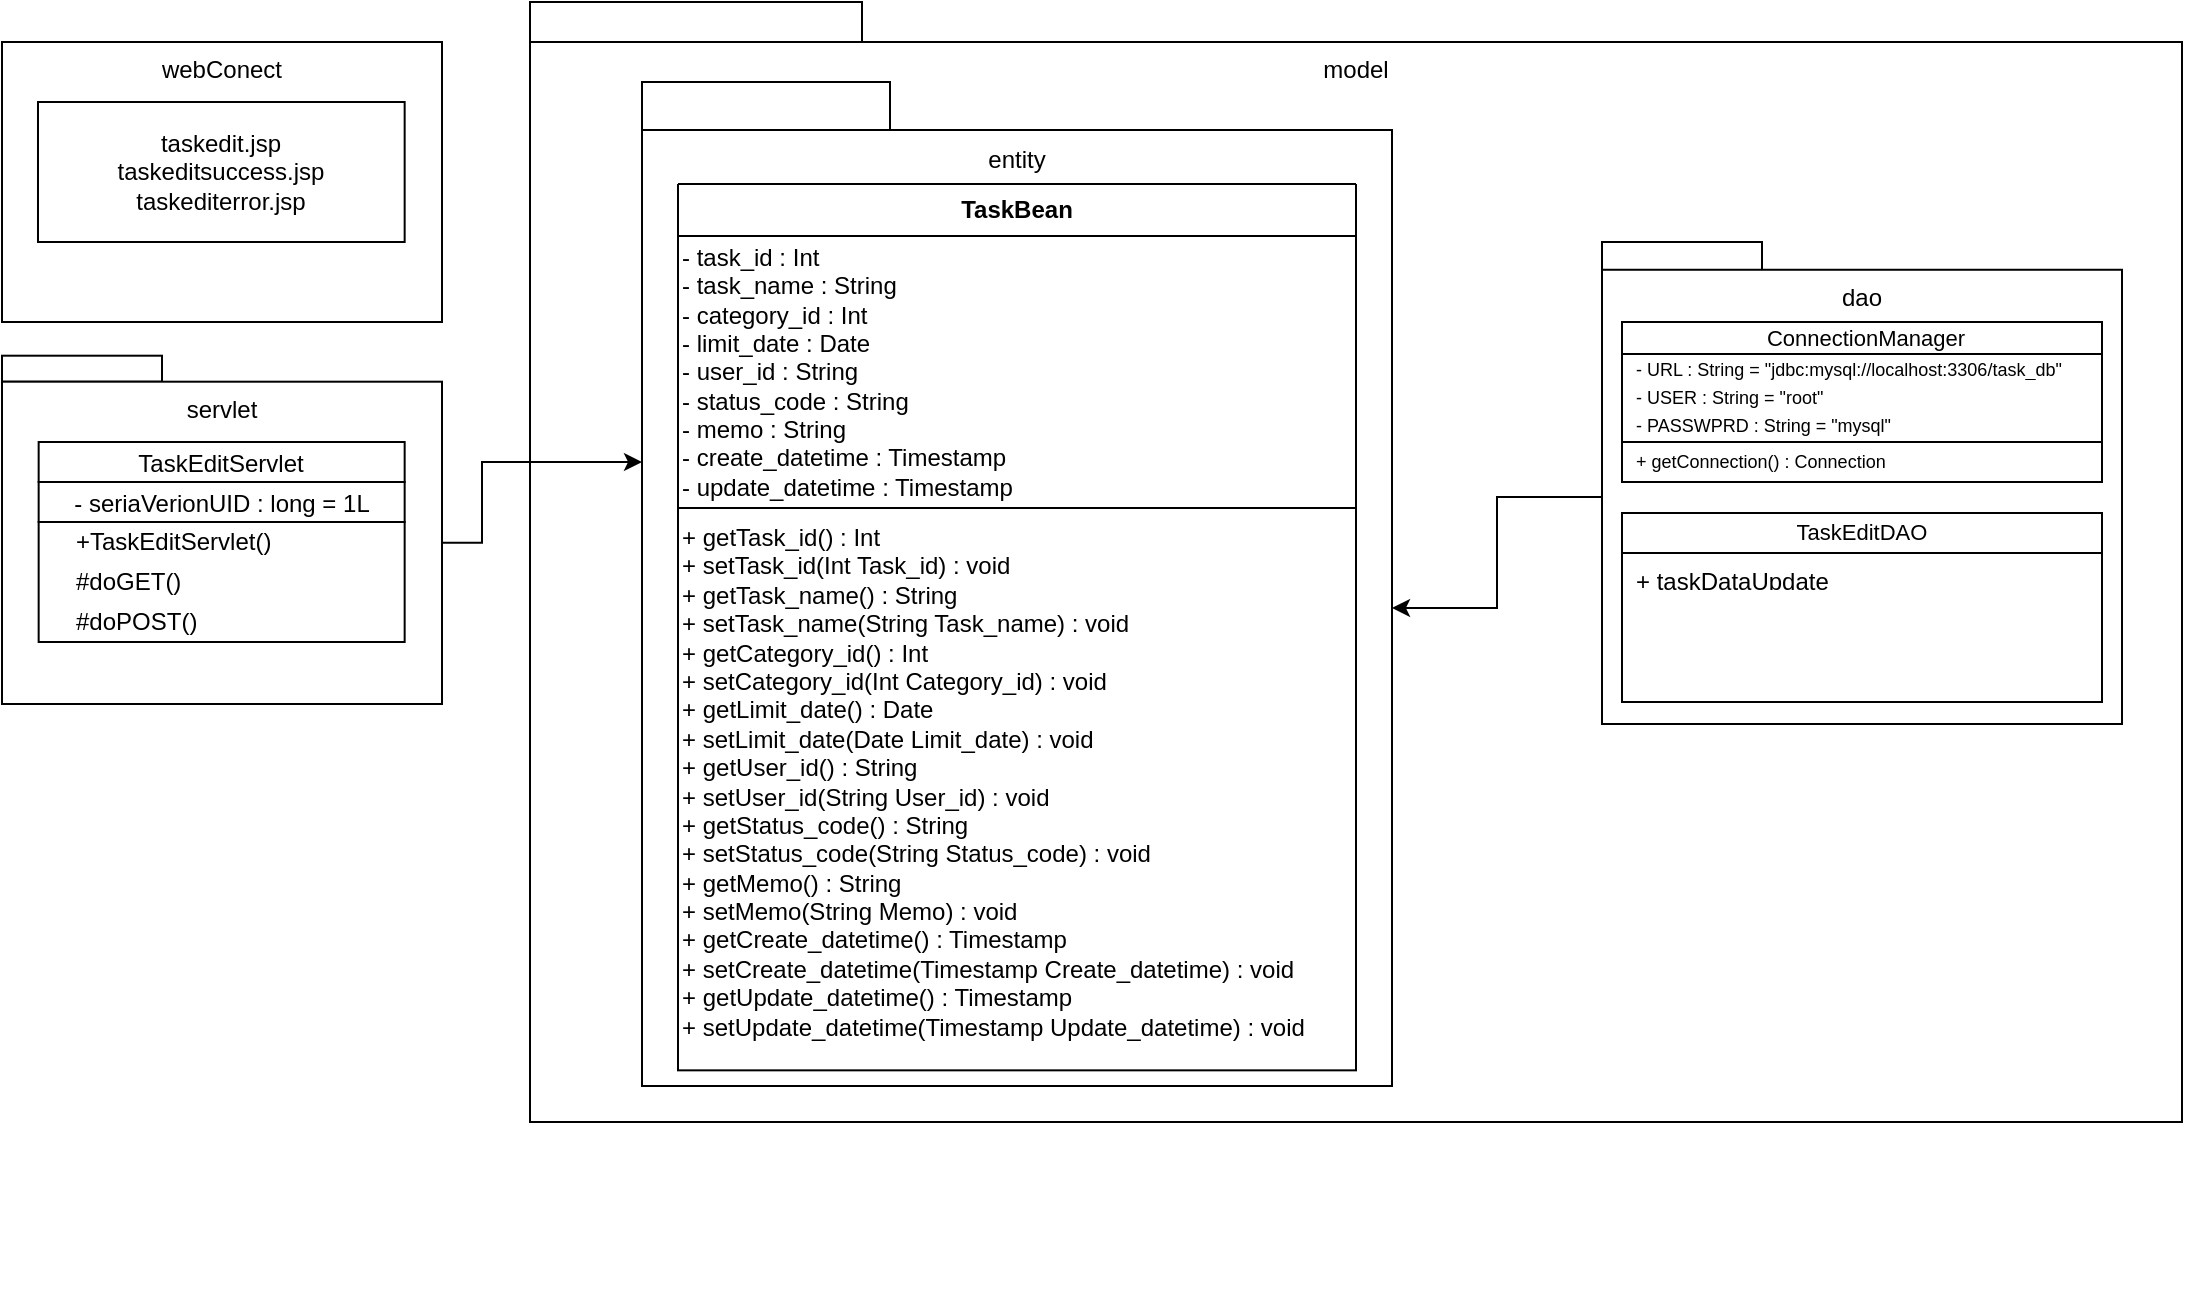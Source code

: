 <mxfile version="28.0.6">
  <diagram name="ページ1" id="dzZG1PhtQ2dyzGOq-ufO">
    <mxGraphModel dx="1342" dy="814" grid="1" gridSize="10" guides="1" tooltips="1" connect="1" arrows="1" fold="1" page="1" pageScale="1" pageWidth="827" pageHeight="1169" math="0" shadow="0">
      <root>
        <mxCell id="0" />
        <mxCell id="1" parent="0" />
        <mxCell id="Y0OqKeb04vZzmIcl4n4--27" value="" style="rounded=0;whiteSpace=wrap;html=1;" parent="1" vertex="1">
          <mxGeometry x="294" y="60" width="166" height="20" as="geometry" />
        </mxCell>
        <mxCell id="Y0OqKeb04vZzmIcl4n4--26" value="model" style="rounded=0;whiteSpace=wrap;html=1;verticalAlign=top;" parent="1" vertex="1">
          <mxGeometry x="294" y="80" width="826" height="540" as="geometry" />
        </mxCell>
        <mxCell id="Y0OqKeb04vZzmIcl4n4--3" value="" style="group;align=center;" parent="1" vertex="1" connectable="0">
          <mxGeometry x="30" y="80" width="220" height="140" as="geometry" />
        </mxCell>
        <mxCell id="Y0OqKeb04vZzmIcl4n4--1" value="webConect" style="rounded=0;whiteSpace=wrap;html=1;align=center;labelPosition=center;verticalLabelPosition=middle;verticalAlign=top;container=1;" parent="Y0OqKeb04vZzmIcl4n4--3" vertex="1">
          <mxGeometry width="220" height="140" as="geometry">
            <mxRectangle width="100" height="30" as="alternateBounds" />
          </mxGeometry>
        </mxCell>
        <mxCell id="Y0OqKeb04vZzmIcl4n4--2" value="&lt;div&gt;taskedit.jsp&lt;/div&gt;&lt;div&gt;taskeditsuccess.jsp&lt;/div&gt;&lt;div&gt;taskediterror.jsp&lt;/div&gt;" style="rounded=0;whiteSpace=wrap;html=1;" parent="Y0OqKeb04vZzmIcl4n4--1" vertex="1">
          <mxGeometry x="17.993" y="30" width="183.333" height="70" as="geometry" />
        </mxCell>
        <mxCell id="Y0OqKeb04vZzmIcl4n4--12" value="" style="group" parent="1" vertex="1" connectable="0">
          <mxGeometry x="30" y="240" width="240" height="171" as="geometry" />
        </mxCell>
        <mxCell id="Y0OqKeb04vZzmIcl4n4--4" value="" style="rounded=0;whiteSpace=wrap;html=1;container=0;" parent="Y0OqKeb04vZzmIcl4n4--12" vertex="1">
          <mxGeometry y="-3.15" width="80" height="13" as="geometry" />
        </mxCell>
        <mxCell id="Y0OqKeb04vZzmIcl4n4--6" value="servlet" style="rounded=0;whiteSpace=wrap;html=1;align=center;container=0;labelPosition=center;verticalLabelPosition=middle;verticalAlign=top;" parent="Y0OqKeb04vZzmIcl4n4--12" vertex="1">
          <mxGeometry y="9.848" width="220" height="161.152" as="geometry" />
        </mxCell>
        <mxCell id="Y0OqKeb04vZzmIcl4n4--8" value="TaskEdit&lt;span style=&quot;background-color: transparent; color: light-dark(rgb(0, 0, 0), rgb(255, 255, 255));&quot;&gt;Servlet&lt;/span&gt;" style="rounded=0;whiteSpace=wrap;html=1;verticalAlign=top;spacingTop=-3;" parent="Y0OqKeb04vZzmIcl4n4--12" vertex="1">
          <mxGeometry x="18.33" y="40" width="183" height="20" as="geometry" />
        </mxCell>
        <mxCell id="QrZZ47GBK98i8vPchPdG-18" value="" style="rounded=0;whiteSpace=wrap;html=1;" parent="Y0OqKeb04vZzmIcl4n4--12" vertex="1">
          <mxGeometry x="18.33" y="80" width="183" height="60" as="geometry" />
        </mxCell>
        <mxCell id="p6s_l67U7tZOyEWu5kIQ-1" value="" style="shape=table;startSize=0;container=1;collapsible=0;childLayout=tableLayout;fontSize=12;fillColor=none;strokeColor=none;align=left;" parent="Y0OqKeb04vZzmIcl4n4--12" vertex="1">
          <mxGeometry x="30" y="80.09" width="160" height="60" as="geometry" />
        </mxCell>
        <mxCell id="p6s_l67U7tZOyEWu5kIQ-2" value="" style="shape=tableRow;horizontal=0;startSize=0;swimlaneHead=0;swimlaneBody=0;strokeColor=inherit;top=0;left=0;bottom=0;right=0;collapsible=0;dropTarget=0;fillColor=none;points=[[0,0.5],[1,0.5]];portConstraint=eastwest;fontSize=16;" parent="p6s_l67U7tZOyEWu5kIQ-1" vertex="1">
          <mxGeometry width="160" height="20" as="geometry" />
        </mxCell>
        <mxCell id="p6s_l67U7tZOyEWu5kIQ-3" value="+TaskEditServlet()" style="shape=partialRectangle;html=1;whiteSpace=wrap;connectable=0;strokeColor=inherit;overflow=hidden;fillColor=none;top=0;left=0;bottom=0;right=0;pointerEvents=1;fontSize=12;align=left;spacingLeft=5;" parent="p6s_l67U7tZOyEWu5kIQ-2" vertex="1">
          <mxGeometry width="160" height="20" as="geometry">
            <mxRectangle width="160" height="20" as="alternateBounds" />
          </mxGeometry>
        </mxCell>
        <mxCell id="p6s_l67U7tZOyEWu5kIQ-4" value="" style="shape=tableRow;horizontal=0;startSize=0;swimlaneHead=0;swimlaneBody=0;strokeColor=inherit;top=0;left=0;bottom=0;right=0;collapsible=0;dropTarget=0;fillColor=none;points=[[0,0.5],[1,0.5]];portConstraint=eastwest;fontSize=16;" parent="p6s_l67U7tZOyEWu5kIQ-1" vertex="1">
          <mxGeometry y="20" width="160" height="20" as="geometry" />
        </mxCell>
        <mxCell id="p6s_l67U7tZOyEWu5kIQ-5" value="#doGET()" style="shape=partialRectangle;html=1;whiteSpace=wrap;connectable=0;strokeColor=inherit;overflow=hidden;fillColor=none;top=0;left=0;bottom=0;right=0;pointerEvents=1;fontSize=12;align=left;spacingLeft=5;" parent="p6s_l67U7tZOyEWu5kIQ-4" vertex="1">
          <mxGeometry width="160" height="20" as="geometry">
            <mxRectangle width="160" height="20" as="alternateBounds" />
          </mxGeometry>
        </mxCell>
        <mxCell id="p6s_l67U7tZOyEWu5kIQ-6" value="" style="shape=tableRow;horizontal=0;startSize=0;swimlaneHead=0;swimlaneBody=0;strokeColor=inherit;top=0;left=0;bottom=0;right=0;collapsible=0;dropTarget=0;fillColor=none;points=[[0,0.5],[1,0.5]];portConstraint=eastwest;fontSize=16;" parent="p6s_l67U7tZOyEWu5kIQ-1" vertex="1">
          <mxGeometry y="40" width="160" height="20" as="geometry" />
        </mxCell>
        <mxCell id="p6s_l67U7tZOyEWu5kIQ-7" value="#doPOST()" style="shape=partialRectangle;html=1;whiteSpace=wrap;connectable=0;strokeColor=inherit;overflow=hidden;fillColor=none;top=0;left=0;bottom=0;right=0;pointerEvents=1;fontSize=12;align=left;spacingLeft=5;" parent="p6s_l67U7tZOyEWu5kIQ-6" vertex="1">
          <mxGeometry width="160" height="20" as="geometry">
            <mxRectangle width="160" height="20" as="alternateBounds" />
          </mxGeometry>
        </mxCell>
        <mxCell id="QrZZ47GBK98i8vPchPdG-13" value="" style="rounded=0;whiteSpace=wrap;html=1;" parent="Y0OqKeb04vZzmIcl4n4--12" vertex="1">
          <mxGeometry x="18.33" y="60" width="183" height="20" as="geometry" />
        </mxCell>
        <UserObject label="- seriaVerionUID : long = 1L" placeholders="1" name="Variable" id="p6s_l67U7tZOyEWu5kIQ-11">
          <mxCell style="text;strokeColor=none;fillColor=none;align=center;verticalAlign=middle;overflow=hidden;" parent="Y0OqKeb04vZzmIcl4n4--12" vertex="1">
            <mxGeometry x="30" y="60" width="160" height="20" as="geometry" />
          </mxCell>
        </UserObject>
        <mxCell id="QrZZ47GBK98i8vPchPdG-59" value="" style="group" parent="1" vertex="1" connectable="0">
          <mxGeometry x="830" y="180" width="260" height="241" as="geometry" />
        </mxCell>
        <mxCell id="QrZZ47GBK98i8vPchPdG-60" value="" style="group" parent="QrZZ47GBK98i8vPchPdG-59" vertex="1" connectable="0">
          <mxGeometry width="260" height="241" as="geometry" />
        </mxCell>
        <mxCell id="QrZZ47GBK98i8vPchPdG-48" value="" style="group" parent="QrZZ47GBK98i8vPchPdG-60" vertex="1" connectable="0">
          <mxGeometry width="260" height="241" as="geometry" />
        </mxCell>
        <mxCell id="Y0OqKeb04vZzmIcl4n4--21" value="" style="rounded=0;whiteSpace=wrap;html=1;container=0;" parent="QrZZ47GBK98i8vPchPdG-48" vertex="1">
          <mxGeometry width="80" height="14" as="geometry" />
        </mxCell>
        <mxCell id="Y0OqKeb04vZzmIcl4n4--22" value="dao" style="rounded=0;whiteSpace=wrap;html=1;align=center;container=0;labelPosition=center;verticalLabelPosition=middle;verticalAlign=top;" parent="QrZZ47GBK98i8vPchPdG-48" vertex="1">
          <mxGeometry y="13.88" width="260" height="227.12" as="geometry" />
        </mxCell>
        <mxCell id="Vzcn5Th_RRZx8E6nSQGE-52" value="" style="rounded=0;whiteSpace=wrap;html=1;" vertex="1" parent="QrZZ47GBK98i8vPchPdG-48">
          <mxGeometry x="10" y="150" width="240" height="80" as="geometry" />
        </mxCell>
        <mxCell id="Vzcn5Th_RRZx8E6nSQGE-53" value="" style="shape=table;startSize=0;container=1;collapsible=0;childLayout=tableLayout;fontSize=11;fillColor=none;strokeColor=none;" vertex="1" parent="QrZZ47GBK98i8vPchPdG-48">
          <mxGeometry x="10" y="160" width="240" height="60" as="geometry" />
        </mxCell>
        <mxCell id="Vzcn5Th_RRZx8E6nSQGE-54" value="" style="shape=tableRow;horizontal=0;startSize=0;swimlaneHead=0;swimlaneBody=0;strokeColor=inherit;top=0;left=0;bottom=0;right=0;collapsible=0;dropTarget=0;fillColor=none;points=[[0,0.5],[1,0.5]];portConstraint=eastwest;fontSize=16;" vertex="1" parent="Vzcn5Th_RRZx8E6nSQGE-53">
          <mxGeometry width="240" height="15" as="geometry" />
        </mxCell>
        <mxCell id="Vzcn5Th_RRZx8E6nSQGE-55" value="+&amp;nbsp;&lt;span style=&quot;background-color: transparent; color: light-dark(rgb(0, 0, 0), rgb(255, 255, 255));&quot;&gt;taskDataUpdate&lt;/span&gt;" style="shape=partialRectangle;html=1;whiteSpace=wrap;connectable=0;strokeColor=inherit;overflow=hidden;fillColor=none;top=0;left=0;bottom=0;right=0;pointerEvents=1;fontSize=12;align=left;spacingLeft=5;" vertex="1" parent="Vzcn5Th_RRZx8E6nSQGE-54">
          <mxGeometry width="240" height="15" as="geometry">
            <mxRectangle width="240" height="15" as="alternateBounds" />
          </mxGeometry>
        </mxCell>
        <mxCell id="Vzcn5Th_RRZx8E6nSQGE-56" value="" style="shape=tableRow;horizontal=0;startSize=0;swimlaneHead=0;swimlaneBody=0;strokeColor=inherit;top=0;left=0;bottom=0;right=0;collapsible=0;dropTarget=0;fillColor=none;points=[[0,0.5],[1,0.5]];portConstraint=eastwest;fontSize=16;" vertex="1" parent="Vzcn5Th_RRZx8E6nSQGE-53">
          <mxGeometry y="15" width="240" height="15" as="geometry" />
        </mxCell>
        <mxCell id="Vzcn5Th_RRZx8E6nSQGE-57" value="" style="shape=partialRectangle;html=1;whiteSpace=wrap;connectable=0;strokeColor=inherit;overflow=hidden;fillColor=none;top=0;left=0;bottom=0;right=0;pointerEvents=1;fontSize=12;align=left;spacingLeft=5;" vertex="1" parent="Vzcn5Th_RRZx8E6nSQGE-56">
          <mxGeometry width="240" height="15" as="geometry">
            <mxRectangle width="240" height="15" as="alternateBounds" />
          </mxGeometry>
        </mxCell>
        <mxCell id="Vzcn5Th_RRZx8E6nSQGE-58" value="" style="shape=tableRow;horizontal=0;startSize=0;swimlaneHead=0;swimlaneBody=0;strokeColor=inherit;top=0;left=0;bottom=0;right=0;collapsible=0;dropTarget=0;fillColor=none;points=[[0,0.5],[1,0.5]];portConstraint=eastwest;fontSize=16;" vertex="1" parent="Vzcn5Th_RRZx8E6nSQGE-53">
          <mxGeometry y="30" width="240" height="15" as="geometry" />
        </mxCell>
        <mxCell id="Vzcn5Th_RRZx8E6nSQGE-59" value="" style="shape=partialRectangle;html=1;whiteSpace=wrap;connectable=0;strokeColor=inherit;overflow=hidden;fillColor=none;top=0;left=0;bottom=0;right=0;pointerEvents=1;fontSize=12;align=left;spacingLeft=5;" vertex="1" parent="Vzcn5Th_RRZx8E6nSQGE-58">
          <mxGeometry width="240" height="15" as="geometry">
            <mxRectangle width="240" height="15" as="alternateBounds" />
          </mxGeometry>
        </mxCell>
        <mxCell id="Vzcn5Th_RRZx8E6nSQGE-60" style="shape=tableRow;horizontal=0;startSize=0;swimlaneHead=0;swimlaneBody=0;strokeColor=inherit;top=0;left=0;bottom=0;right=0;collapsible=0;dropTarget=0;fillColor=none;points=[[0,0.5],[1,0.5]];portConstraint=eastwest;fontSize=16;" vertex="1" parent="Vzcn5Th_RRZx8E6nSQGE-53">
          <mxGeometry y="45" width="240" height="15" as="geometry" />
        </mxCell>
        <mxCell id="Vzcn5Th_RRZx8E6nSQGE-61" value="" style="shape=partialRectangle;html=1;whiteSpace=wrap;connectable=0;strokeColor=inherit;overflow=hidden;fillColor=none;top=0;left=0;bottom=0;right=0;pointerEvents=1;fontSize=12;align=left;spacingLeft=5;" vertex="1" parent="Vzcn5Th_RRZx8E6nSQGE-60">
          <mxGeometry width="240" height="15" as="geometry">
            <mxRectangle width="240" height="15" as="alternateBounds" />
          </mxGeometry>
        </mxCell>
        <mxCell id="QrZZ47GBK98i8vPchPdG-50" value="" style="group" parent="QrZZ47GBK98i8vPchPdG-60" vertex="1" connectable="0">
          <mxGeometry x="10" y="40" width="240" height="80" as="geometry" />
        </mxCell>
        <mxCell id="QrZZ47GBK98i8vPchPdG-49" value="" style="group" parent="QrZZ47GBK98i8vPchPdG-50" vertex="1" connectable="0">
          <mxGeometry width="240" height="80" as="geometry" />
        </mxCell>
        <mxCell id="Y0OqKeb04vZzmIcl4n4--24" value="&lt;div style=&quot;line-height: 130%;&quot;&gt;&lt;div style=&quot;&quot;&gt;&lt;font style=&quot;font-size: 8px; line-height: 130%;&quot;&gt;&lt;span style=&quot;font-size: 11px; line-height: 130%;&quot;&gt;Co&lt;/span&gt;&lt;/font&gt;&lt;span style=&quot;font-size: 11px; background-color: transparent; color: light-dark(rgb(0, 0, 0), rgb(255, 255, 255));&quot;&gt;nnectionManager&lt;/span&gt;&lt;/div&gt;&lt;/div&gt;" style="rounded=0;whiteSpace=wrap;html=1;align=center;spacingLeft=4;container=0;verticalAlign=top;spacingTop=-6;spacing=2;" parent="QrZZ47GBK98i8vPchPdG-49" vertex="1">
          <mxGeometry width="240" height="80" as="geometry" />
        </mxCell>
        <mxCell id="QrZZ47GBK98i8vPchPdG-34" value="" style="shape=table;startSize=0;container=1;collapsible=0;childLayout=tableLayout;fontSize=11;fillColor=none;strokeColor=none;" parent="QrZZ47GBK98i8vPchPdG-49" vertex="1">
          <mxGeometry y="16" width="240" height="60" as="geometry" />
        </mxCell>
        <mxCell id="QrZZ47GBK98i8vPchPdG-35" value="" style="shape=tableRow;horizontal=0;startSize=0;swimlaneHead=0;swimlaneBody=0;strokeColor=inherit;top=0;left=0;bottom=0;right=0;collapsible=0;dropTarget=0;fillColor=none;points=[[0,0.5],[1,0.5]];portConstraint=eastwest;fontSize=12;strokeWidth=0;perimeterSpacing=0;align=center;spacing=0;" parent="QrZZ47GBK98i8vPchPdG-34" vertex="1">
          <mxGeometry width="240" height="14" as="geometry" />
        </mxCell>
        <mxCell id="QrZZ47GBK98i8vPchPdG-36" value="&lt;font style=&quot;line-height: 10.4px;&quot;&gt;&lt;div style=&quot;text-align: center;&quot;&gt;&lt;span style=&quot;background-color: transparent; color: light-dark(rgb(0, 0, 0), rgb(255, 255, 255));&quot;&gt;- URL : String = &quot;jdbc:mysql://localhost:3306/task_db&quot;&lt;/span&gt;&lt;/div&gt;&lt;/font&gt;" style="shape=partialRectangle;html=1;whiteSpace=wrap;connectable=0;strokeColor=inherit;overflow=hidden;fillColor=none;top=0;left=0;bottom=0;right=0;pointerEvents=1;fontSize=9;align=left;spacingLeft=5;" parent="QrZZ47GBK98i8vPchPdG-35" vertex="1">
          <mxGeometry width="240" height="14" as="geometry">
            <mxRectangle width="240" height="14" as="alternateBounds" />
          </mxGeometry>
        </mxCell>
        <mxCell id="QrZZ47GBK98i8vPchPdG-37" value="" style="shape=tableRow;horizontal=0;startSize=0;swimlaneHead=0;swimlaneBody=0;strokeColor=inherit;top=0;left=0;bottom=0;right=0;collapsible=0;dropTarget=0;fillColor=none;points=[[0,0.5],[1,0.5]];portConstraint=eastwest;fontSize=9;" parent="QrZZ47GBK98i8vPchPdG-34" vertex="1">
          <mxGeometry y="14" width="240" height="14" as="geometry" />
        </mxCell>
        <mxCell id="QrZZ47GBK98i8vPchPdG-38" value="&lt;div&gt;&lt;font style=&quot;line-height: 10.4px;&quot;&gt;- USER : String = &quot;root&quot;&lt;/font&gt;&lt;/div&gt;&lt;div&gt;&lt;br&gt;&lt;/div&gt;" style="shape=partialRectangle;html=1;whiteSpace=wrap;connectable=0;strokeColor=inherit;overflow=hidden;fillColor=none;top=0;left=0;bottom=0;right=0;pointerEvents=1;fontSize=9;align=left;spacingLeft=5;" parent="QrZZ47GBK98i8vPchPdG-37" vertex="1">
          <mxGeometry width="240" height="14" as="geometry">
            <mxRectangle width="240" height="14" as="alternateBounds" />
          </mxGeometry>
        </mxCell>
        <mxCell id="QrZZ47GBK98i8vPchPdG-39" value="" style="shape=tableRow;horizontal=0;startSize=0;swimlaneHead=0;swimlaneBody=0;strokeColor=inherit;top=0;left=0;bottom=0;right=0;collapsible=0;dropTarget=0;fillColor=none;points=[[0,0.5],[1,0.5]];portConstraint=eastwest;fontSize=16;" parent="QrZZ47GBK98i8vPchPdG-34" vertex="1">
          <mxGeometry y="28" width="240" height="18" as="geometry" />
        </mxCell>
        <mxCell id="QrZZ47GBK98i8vPchPdG-40" value="&lt;div&gt;&lt;font style=&quot;line-height: 10.4px;&quot;&gt;- PASSWPRD : String = &quot;mysql&quot;&lt;/font&gt;&lt;/div&gt;&lt;div&gt;&lt;br&gt;&lt;/div&gt;" style="shape=partialRectangle;html=1;whiteSpace=wrap;connectable=0;strokeColor=inherit;overflow=hidden;fillColor=none;top=0;left=0;bottom=0;right=0;pointerEvents=1;fontSize=9;align=left;spacingLeft=5;" parent="QrZZ47GBK98i8vPchPdG-39" vertex="1">
          <mxGeometry width="240" height="18" as="geometry">
            <mxRectangle width="240" height="18" as="alternateBounds" />
          </mxGeometry>
        </mxCell>
        <mxCell id="QrZZ47GBK98i8vPchPdG-41" style="shape=tableRow;horizontal=0;startSize=0;swimlaneHead=0;swimlaneBody=0;strokeColor=inherit;top=0;left=0;bottom=0;right=0;collapsible=0;dropTarget=0;fillColor=none;points=[[0,0.5],[1,0.5]];portConstraint=eastwest;fontSize=16;" parent="QrZZ47GBK98i8vPchPdG-34" vertex="1">
          <mxGeometry y="46" width="240" height="14" as="geometry" />
        </mxCell>
        <mxCell id="QrZZ47GBK98i8vPchPdG-42" value="&lt;span&gt;+ getConnection() : Connection&lt;/span&gt;" style="shape=partialRectangle;html=1;whiteSpace=wrap;connectable=0;strokeColor=inherit;overflow=hidden;fillColor=none;top=0;left=0;bottom=0;right=0;pointerEvents=1;fontSize=9;align=left;spacingLeft=5;" parent="QrZZ47GBK98i8vPchPdG-41" vertex="1">
          <mxGeometry width="240" height="14" as="geometry">
            <mxRectangle width="240" height="14" as="alternateBounds" />
          </mxGeometry>
        </mxCell>
        <mxCell id="Y0OqKeb04vZzmIcl4n4--31" value="" style="endArrow=none;html=1;rounded=0;exitX=0;exitY=0.75;exitDx=0;exitDy=0;entryX=1;entryY=0.75;entryDx=0;entryDy=0;" parent="QrZZ47GBK98i8vPchPdG-49" source="Y0OqKeb04vZzmIcl4n4--24" target="Y0OqKeb04vZzmIcl4n4--24" edge="1">
          <mxGeometry width="50" height="50" relative="1" as="geometry">
            <mxPoint x="70" y="70" as="sourcePoint" />
            <mxPoint x="120" y="20" as="targetPoint" />
          </mxGeometry>
        </mxCell>
        <mxCell id="Y0OqKeb04vZzmIcl4n4--30" value="" style="endArrow=none;html=1;rounded=0;exitX=0;exitY=0.25;exitDx=0;exitDy=0;entryX=1;entryY=0.25;entryDx=0;entryDy=0;" parent="QrZZ47GBK98i8vPchPdG-50" edge="1">
          <mxGeometry width="50" height="50" relative="1" as="geometry">
            <mxPoint y="16" as="sourcePoint" />
            <mxPoint x="240" y="16" as="targetPoint" />
          </mxGeometry>
        </mxCell>
        <mxCell id="QrZZ47GBK98i8vPchPdG-55" value="" style="group" parent="QrZZ47GBK98i8vPchPdG-60" vertex="1" connectable="0">
          <mxGeometry x="10" y="140" width="240" height="20" as="geometry" />
        </mxCell>
        <mxCell id="Y0OqKeb04vZzmIcl4n4--32" value="&lt;font style=&quot;font-size: 11px;&quot;&gt;TaskEdit&lt;/font&gt;&lt;span style=&quot;font-size: 11px; background-color: transparent; color: light-dark(rgb(0, 0, 0), rgb(255, 255, 255));&quot;&gt;DAO&lt;/span&gt;&lt;div&gt;&lt;div&gt;&lt;br&gt;&lt;/div&gt;&lt;/div&gt;" style="rounded=0;whiteSpace=wrap;html=1;align=center;verticalAlign=top;fontSize=8;spacingTop=-4;" parent="QrZZ47GBK98i8vPchPdG-55" vertex="1">
          <mxGeometry y="-4.5" width="240" height="20" as="geometry" />
        </mxCell>
        <mxCell id="Vzcn5Th_RRZx8E6nSQGE-11" value="" style="group;aspect=fixed;direction=west;" vertex="1" connectable="0" parent="1">
          <mxGeometry x="350" y="100" width="375" height="603" as="geometry" />
        </mxCell>
        <mxCell id="Vzcn5Th_RRZx8E6nSQGE-6" value="entity" style="rounded=0;whiteSpace=wrap;html=1;spacingTop=-449;aspect=fixed;direction=west;" vertex="1" parent="Vzcn5Th_RRZx8E6nSQGE-11">
          <mxGeometry y="24" width="375" height="478" as="geometry" />
        </mxCell>
        <mxCell id="Vzcn5Th_RRZx8E6nSQGE-7" value="" style="rounded=0;whiteSpace=wrap;html=1;aspect=fixed;direction=west;" vertex="1" parent="Vzcn5Th_RRZx8E6nSQGE-11">
          <mxGeometry width="124" height="24" as="geometry" />
        </mxCell>
        <mxCell id="Vzcn5Th_RRZx8E6nSQGE-10" value="- task_id : Int&lt;div&gt;- task_name : String&lt;/div&gt;&lt;div&gt;- category_id : Int&lt;/div&gt;&lt;div&gt;- limit_date : Date&lt;/div&gt;&lt;div&gt;- user_id : String&lt;/div&gt;&lt;div&gt;- status_code : String&lt;/div&gt;&lt;div&gt;- memo : String&lt;/div&gt;&lt;div&gt;- create_datetime : Timestamp&lt;/div&gt;&lt;div&gt;- update_datetime : Timestamp&lt;/div&gt;" style="rounded=0;whiteSpace=wrap;html=1;align=left;aspect=fixed;direction=west;" vertex="1" parent="Vzcn5Th_RRZx8E6nSQGE-11">
          <mxGeometry x="18" y="77" width="339" height="136" as="geometry" />
        </mxCell>
        <mxCell id="Vzcn5Th_RRZx8E6nSQGE-9" value="+ getTask_id() : Int&lt;div&gt;+ setTask_id(Int Task_id) : void&lt;/div&gt;&lt;div&gt;+ getTask_name() : String&lt;div&gt;+ setTask_name(String Task_name) : void&lt;/div&gt;&lt;/div&gt;&lt;div&gt;&lt;span style=&quot;background-color: transparent; color: light-dark(rgb(0, 0, 0), rgb(255, 255, 255));&quot;&gt;+ getCategory_id() : Int&lt;/span&gt;&lt;/div&gt;&lt;div&gt;&lt;div&gt;+ setCategory_id(Int Category_id) : void&lt;/div&gt;&lt;/div&gt;&lt;div&gt;+ getLimit_date() : Date&lt;div&gt;+ setLimit_date(Date Limit_date) : void&lt;/div&gt;&lt;/div&gt;&lt;div&gt;+ getUser_id() : String&lt;div&gt;+ setUser_id(String User_id) : void&lt;/div&gt;&lt;/div&gt;&lt;div&gt;+ getStatus_code() : String&lt;div&gt;+ setStatus_code(String Status_code) : void&lt;/div&gt;&lt;/div&gt;&lt;div&gt;+ getMemo() : String&lt;div&gt;+ setMemo(String Memo) : void&lt;/div&gt;&lt;/div&gt;&lt;div&gt;+ getCreate_datetime() : Timestamp&lt;div&gt;+ setCreate_datetime(&lt;span style=&quot;background-color: transparent; color: light-dark(rgb(0, 0, 0), rgb(255, 255, 255));&quot;&gt;Timestamp&lt;/span&gt;&lt;span style=&quot;background-color: transparent; color: light-dark(rgb(0, 0, 0), rgb(255, 255, 255));&quot;&gt;&amp;nbsp;Create_datetime&lt;/span&gt;&lt;span style=&quot;background-color: transparent; color: light-dark(rgb(0, 0, 0), rgb(255, 255, 255));&quot;&gt;) : void&lt;/span&gt;&lt;/div&gt;&lt;/div&gt;&lt;div&gt;+ getUpdate_datetime() : Timestamp&lt;div&gt;+ setUpdate_datetime(&lt;span style=&quot;background-color: transparent; color: light-dark(rgb(0, 0, 0), rgb(255, 255, 255));&quot;&gt;Timestamp&lt;/span&gt;&lt;span style=&quot;background-color: transparent; color: light-dark(rgb(0, 0, 0), rgb(255, 255, 255));&quot;&gt;&amp;nbsp;Update_datetime&lt;/span&gt;&lt;span style=&quot;background-color: transparent; color: light-dark(rgb(0, 0, 0), rgb(255, 255, 255));&quot;&gt;) : void&lt;/span&gt;&lt;/div&gt;&lt;/div&gt;" style="rounded=0;whiteSpace=wrap;html=1;align=left;spacingTop=-7;aspect=fixed;direction=west;" vertex="1" parent="Vzcn5Th_RRZx8E6nSQGE-11">
          <mxGeometry x="18" y="213" width="339" height="281.17" as="geometry" />
        </mxCell>
        <mxCell id="Vzcn5Th_RRZx8E6nSQGE-8" value="TaskBean" style="swimlane;whiteSpace=wrap;html=1;direction=west;startSize=441;container=0;" vertex="1" parent="Vzcn5Th_RRZx8E6nSQGE-11">
          <mxGeometry x="18" y="51" width="339" height="26" as="geometry">
            <mxRectangle x="17.5" y="54" width="90" height="30" as="alternateBounds" />
          </mxGeometry>
        </mxCell>
        <mxCell id="Vzcn5Th_RRZx8E6nSQGE-15" style="edgeStyle=orthogonalEdgeStyle;rounded=0;orthogonalLoop=1;jettySize=auto;html=1;" edge="1" parent="1" source="Y0OqKeb04vZzmIcl4n4--22" target="Vzcn5Th_RRZx8E6nSQGE-6">
          <mxGeometry relative="1" as="geometry" />
        </mxCell>
        <mxCell id="p6s_l67U7tZOyEWu5kIQ-10" value="" style="edgeStyle=orthogonalEdgeStyle;rounded=0;orthogonalLoop=1;jettySize=auto;html=1;exitX=1;exitY=0.5;exitDx=0;exitDy=0;" parent="1" source="Y0OqKeb04vZzmIcl4n4--6" target="Vzcn5Th_RRZx8E6nSQGE-6" edge="1">
          <mxGeometry relative="1" as="geometry">
            <Array as="points">
              <mxPoint x="270" y="330" />
              <mxPoint x="270" y="290" />
            </Array>
            <mxPoint x="211.33" y="315" as="sourcePoint" />
            <mxPoint x="270" y="290" as="targetPoint" />
          </mxGeometry>
        </mxCell>
      </root>
    </mxGraphModel>
  </diagram>
</mxfile>
